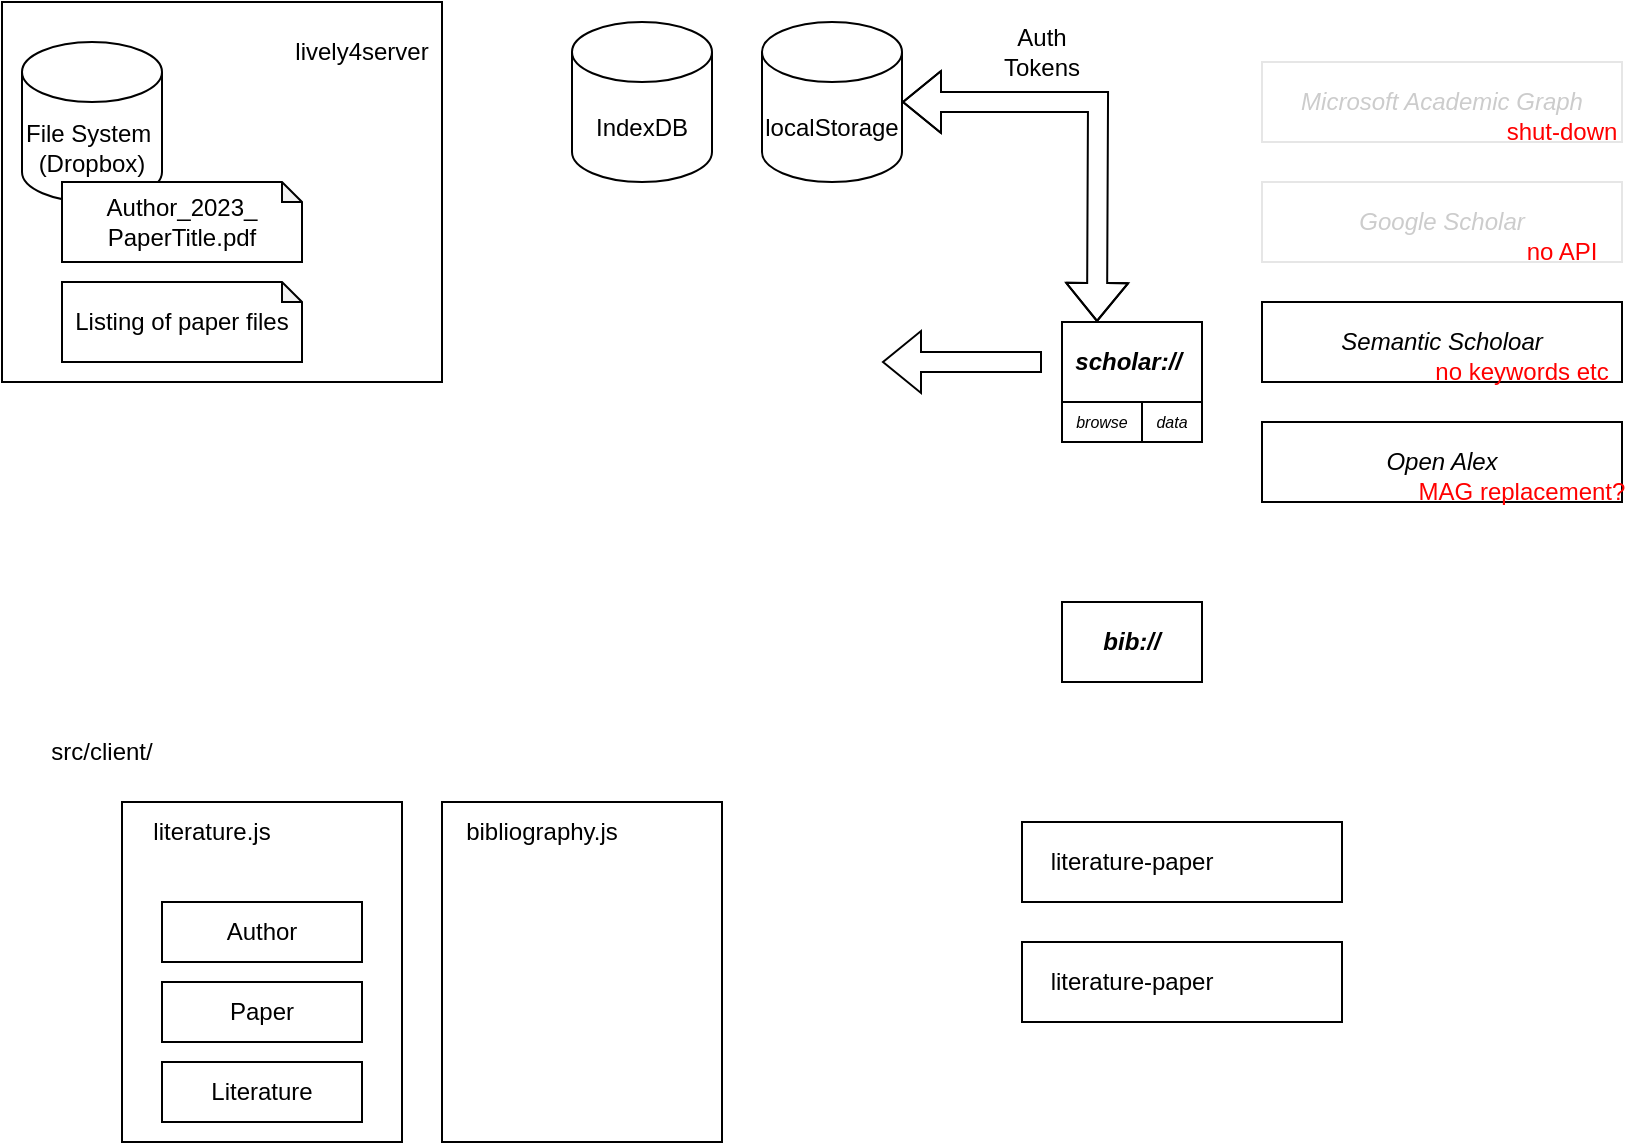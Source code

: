 <mxfile version="21.2.9" type="github">
  <diagram name="Page-1" id="97a40813-6b03-0c74-37c1-0168de264b11">
    <mxGraphModel dx="1197" dy="730" grid="1" gridSize="10" guides="1" tooltips="1" connect="1" arrows="1" fold="1" page="1" pageScale="1" pageWidth="1000" pageHeight="1000" background="#ffffff" math="0" shadow="0">
      <root>
        <mxCell id="0" />
        <mxCell id="1" parent="0" />
        <mxCell id="Qi-17UUt7fFOQF3v8ojv-3" value="" style="rounded=0;whiteSpace=wrap;html=1;" vertex="1" parent="1">
          <mxGeometry width="220" height="190" as="geometry" />
        </mxCell>
        <mxCell id="Qi-17UUt7fFOQF3v8ojv-1" value="File System&amp;nbsp;&lt;br&gt;(Dropbox)" style="shape=cylinder3;whiteSpace=wrap;html=1;boundedLbl=1;backgroundOutline=1;size=15;" vertex="1" parent="1">
          <mxGeometry x="10" y="20" width="70" height="80" as="geometry" />
        </mxCell>
        <mxCell id="Qi-17UUt7fFOQF3v8ojv-4" value="Author_2023_&lt;br&gt;PaperTitle.pdf" style="shape=note;whiteSpace=wrap;html=1;backgroundOutline=1;darkOpacity=0.05;size=10;" vertex="1" parent="1">
          <mxGeometry x="30" y="90" width="120" height="40" as="geometry" />
        </mxCell>
        <mxCell id="Qi-17UUt7fFOQF3v8ojv-14" value="Listing of paper files" style="shape=note;whiteSpace=wrap;html=1;backgroundOutline=1;darkOpacity=0.05;size=10;" vertex="1" parent="1">
          <mxGeometry x="30" y="140" width="120" height="40" as="geometry" />
        </mxCell>
        <mxCell id="Qi-17UUt7fFOQF3v8ojv-16" value="IndexDB" style="shape=cylinder3;whiteSpace=wrap;html=1;boundedLbl=1;backgroundOutline=1;size=15;" vertex="1" parent="1">
          <mxGeometry x="285" y="10" width="70" height="80" as="geometry" />
        </mxCell>
        <mxCell id="Qi-17UUt7fFOQF3v8ojv-17" value="&lt;i&gt;Microsoft Academic Graph&lt;/i&gt;" style="rounded=0;whiteSpace=wrap;html=1;strokeColor=#E6E6E6;fontColor=#CCCCCC;" vertex="1" parent="1">
          <mxGeometry x="630" y="30" width="180" height="40" as="geometry" />
        </mxCell>
        <mxCell id="Qi-17UUt7fFOQF3v8ojv-19" value="lively4server" style="text;html=1;strokeColor=none;fillColor=none;align=center;verticalAlign=middle;whiteSpace=wrap;rounded=0;" vertex="1" parent="1">
          <mxGeometry x="150" y="10" width="60" height="30" as="geometry" />
        </mxCell>
        <mxCell id="Qi-17UUt7fFOQF3v8ojv-21" value="" style="rounded=0;whiteSpace=wrap;html=1;" vertex="1" parent="1">
          <mxGeometry x="60" y="400" width="140" height="170" as="geometry" />
        </mxCell>
        <mxCell id="Qi-17UUt7fFOQF3v8ojv-22" value="literature.js" style="text;html=1;strokeColor=none;fillColor=none;align=center;verticalAlign=middle;whiteSpace=wrap;rounded=0;" vertex="1" parent="1">
          <mxGeometry x="60" y="400" width="90" height="30" as="geometry" />
        </mxCell>
        <mxCell id="Qi-17UUt7fFOQF3v8ojv-27" value="Author" style="rounded=0;whiteSpace=wrap;html=1;" vertex="1" parent="1">
          <mxGeometry x="80" y="450" width="100" height="30" as="geometry" />
        </mxCell>
        <mxCell id="Qi-17UUt7fFOQF3v8ojv-28" value="Paper" style="rounded=0;whiteSpace=wrap;html=1;" vertex="1" parent="1">
          <mxGeometry x="80" y="490" width="100" height="30" as="geometry" />
        </mxCell>
        <mxCell id="Qi-17UUt7fFOQF3v8ojv-29" value="Literature" style="rounded=0;whiteSpace=wrap;html=1;" vertex="1" parent="1">
          <mxGeometry x="80" y="530" width="100" height="30" as="geometry" />
        </mxCell>
        <mxCell id="Qi-17UUt7fFOQF3v8ojv-30" value="&lt;i&gt;Semantic Scholoar&lt;/i&gt;" style="rounded=0;whiteSpace=wrap;html=1;strokeColor=#000000;fontColor=#000000;" vertex="1" parent="1">
          <mxGeometry x="630" y="150" width="180" height="40" as="geometry" />
        </mxCell>
        <mxCell id="Qi-17UUt7fFOQF3v8ojv-31" value="&lt;i&gt;Google Scholar&lt;/i&gt;" style="rounded=0;whiteSpace=wrap;html=1;strokeColor=#E6E6E6;fontColor=#CCCCCC;" vertex="1" parent="1">
          <mxGeometry x="630" y="90" width="180" height="40" as="geometry" />
        </mxCell>
        <mxCell id="Qi-17UUt7fFOQF3v8ojv-32" value="shut-down" style="text;html=1;strokeColor=none;fillColor=none;align=center;verticalAlign=middle;whiteSpace=wrap;rounded=0;fontColor=#FF0000;" vertex="1" parent="1">
          <mxGeometry x="750" y="50" width="60" height="30" as="geometry" />
        </mxCell>
        <mxCell id="Qi-17UUt7fFOQF3v8ojv-34" value="no API" style="text;html=1;strokeColor=none;fillColor=none;align=center;verticalAlign=middle;whiteSpace=wrap;rounded=0;fontColor=#FF0000;" vertex="1" parent="1">
          <mxGeometry x="750" y="110" width="60" height="30" as="geometry" />
        </mxCell>
        <mxCell id="Qi-17UUt7fFOQF3v8ojv-35" value="&lt;i&gt;Open Alex&lt;/i&gt;" style="rounded=0;whiteSpace=wrap;html=1;strokeColor=#000000;fontColor=#000000;" vertex="1" parent="1">
          <mxGeometry x="630" y="210" width="180" height="40" as="geometry" />
        </mxCell>
        <mxCell id="Qi-17UUt7fFOQF3v8ojv-36" value="MAG replacement?" style="text;html=1;strokeColor=none;fillColor=none;align=center;verticalAlign=middle;whiteSpace=wrap;rounded=0;fontColor=#FF0000;" vertex="1" parent="1">
          <mxGeometry x="700" y="230" width="120" height="30" as="geometry" />
        </mxCell>
        <mxCell id="Qi-17UUt7fFOQF3v8ojv-37" value="no keywords etc" style="text;html=1;strokeColor=none;fillColor=none;align=center;verticalAlign=middle;whiteSpace=wrap;rounded=0;fontColor=#FF0000;" vertex="1" parent="1">
          <mxGeometry x="700" y="170" width="120" height="30" as="geometry" />
        </mxCell>
        <mxCell id="Qi-17UUt7fFOQF3v8ojv-38" value="&lt;i&gt;&lt;b&gt;scholar://&lt;/b&gt;&amp;nbsp;&lt;/i&gt;" style="rounded=0;whiteSpace=wrap;html=1;strokeColor=#000000;fontColor=#000000;" vertex="1" parent="1">
          <mxGeometry x="530" y="160" width="70" height="40" as="geometry" />
        </mxCell>
        <mxCell id="Qi-17UUt7fFOQF3v8ojv-39" value="" style="shape=flexArrow;endArrow=classic;startArrow=classic;html=1;rounded=0;exitX=1;exitY=0.5;exitDx=0;exitDy=0;exitPerimeter=0;entryX=0.25;entryY=0;entryDx=0;entryDy=0;" edge="1" parent="1" source="Qi-17UUt7fFOQF3v8ojv-40" target="Qi-17UUt7fFOQF3v8ojv-38">
          <mxGeometry width="100" height="100" relative="1" as="geometry">
            <mxPoint x="420" y="140" as="sourcePoint" />
            <mxPoint x="580" y="150" as="targetPoint" />
            <Array as="points">
              <mxPoint x="548" y="50" />
            </Array>
          </mxGeometry>
        </mxCell>
        <mxCell id="Qi-17UUt7fFOQF3v8ojv-40" value="localStorage" style="shape=cylinder3;whiteSpace=wrap;html=1;boundedLbl=1;backgroundOutline=1;size=15;" vertex="1" parent="1">
          <mxGeometry x="380" y="10" width="70" height="80" as="geometry" />
        </mxCell>
        <mxCell id="Qi-17UUt7fFOQF3v8ojv-41" value="Auth &lt;br&gt;Tokens" style="text;html=1;strokeColor=none;fillColor=none;align=center;verticalAlign=middle;whiteSpace=wrap;rounded=0;" vertex="1" parent="1">
          <mxGeometry x="490" y="10" width="60" height="30" as="geometry" />
        </mxCell>
        <mxCell id="Qi-17UUt7fFOQF3v8ojv-44" value="" style="shape=flexArrow;endArrow=classic;html=1;rounded=0;" edge="1" parent="1">
          <mxGeometry width="50" height="50" relative="1" as="geometry">
            <mxPoint x="520" y="180" as="sourcePoint" />
            <mxPoint x="440" y="180" as="targetPoint" />
          </mxGeometry>
        </mxCell>
        <mxCell id="Qi-17UUt7fFOQF3v8ojv-49" value="&lt;i&gt;&lt;b&gt;bib://&lt;/b&gt;&lt;br&gt;&lt;/i&gt;" style="rounded=0;whiteSpace=wrap;html=1;strokeColor=#000000;fontColor=#000000;" vertex="1" parent="1">
          <mxGeometry x="530" y="300" width="70" height="40" as="geometry" />
        </mxCell>
        <mxCell id="Qi-17UUt7fFOQF3v8ojv-50" value="src/client/" style="text;html=1;strokeColor=none;fillColor=none;align=center;verticalAlign=middle;whiteSpace=wrap;rounded=0;" vertex="1" parent="1">
          <mxGeometry x="20" y="360" width="60" height="30" as="geometry" />
        </mxCell>
        <mxCell id="Qi-17UUt7fFOQF3v8ojv-51" value="" style="rounded=0;whiteSpace=wrap;html=1;" vertex="1" parent="1">
          <mxGeometry x="220" y="400" width="140" height="170" as="geometry" />
        </mxCell>
        <mxCell id="Qi-17UUt7fFOQF3v8ojv-52" value="bibliography.js" style="text;html=1;strokeColor=none;fillColor=none;align=center;verticalAlign=middle;whiteSpace=wrap;rounded=0;" vertex="1" parent="1">
          <mxGeometry x="220" y="400" width="100" height="30" as="geometry" />
        </mxCell>
        <mxCell id="Qi-17UUt7fFOQF3v8ojv-56" value="" style="group" vertex="1" connectable="0" parent="1">
          <mxGeometry x="510" y="410" width="160" height="40" as="geometry" />
        </mxCell>
        <mxCell id="Qi-17UUt7fFOQF3v8ojv-47" value="" style="rounded=0;whiteSpace=wrap;html=1;" vertex="1" parent="Qi-17UUt7fFOQF3v8ojv-56">
          <mxGeometry width="160" height="40" as="geometry" />
        </mxCell>
        <mxCell id="Qi-17UUt7fFOQF3v8ojv-48" value="literature-paper" style="text;html=1;strokeColor=none;fillColor=none;align=center;verticalAlign=middle;whiteSpace=wrap;rounded=0;" vertex="1" parent="Qi-17UUt7fFOQF3v8ojv-56">
          <mxGeometry x="10" y="10" width="90" height="20" as="geometry" />
        </mxCell>
        <mxCell id="Qi-17UUt7fFOQF3v8ojv-57" value="" style="group" vertex="1" connectable="0" parent="1">
          <mxGeometry x="510" y="470" width="160" height="40" as="geometry" />
        </mxCell>
        <mxCell id="Qi-17UUt7fFOQF3v8ojv-58" value="" style="rounded=0;whiteSpace=wrap;html=1;" vertex="1" parent="Qi-17UUt7fFOQF3v8ojv-57">
          <mxGeometry width="160" height="40" as="geometry" />
        </mxCell>
        <mxCell id="Qi-17UUt7fFOQF3v8ojv-59" value="literature-paper" style="text;html=1;strokeColor=none;fillColor=none;align=center;verticalAlign=middle;whiteSpace=wrap;rounded=0;" vertex="1" parent="Qi-17UUt7fFOQF3v8ojv-57">
          <mxGeometry x="10" y="10" width="90" height="20" as="geometry" />
        </mxCell>
        <mxCell id="Qi-17UUt7fFOQF3v8ojv-60" value="&lt;i style=&quot;font-size: 8px;&quot;&gt;browse&lt;/i&gt;" style="rounded=0;whiteSpace=wrap;html=1;strokeColor=#000000;fontColor=#000000;fontSize=8;" vertex="1" parent="1">
          <mxGeometry x="530" y="200" width="40" height="20" as="geometry" />
        </mxCell>
        <mxCell id="Qi-17UUt7fFOQF3v8ojv-61" value="&lt;i style=&quot;font-size: 8px;&quot;&gt;data&lt;/i&gt;" style="rounded=0;whiteSpace=wrap;html=1;strokeColor=#000000;fontColor=#000000;fontSize=8;" vertex="1" parent="1">
          <mxGeometry x="570" y="200" width="30" height="20" as="geometry" />
        </mxCell>
      </root>
    </mxGraphModel>
  </diagram>
</mxfile>
